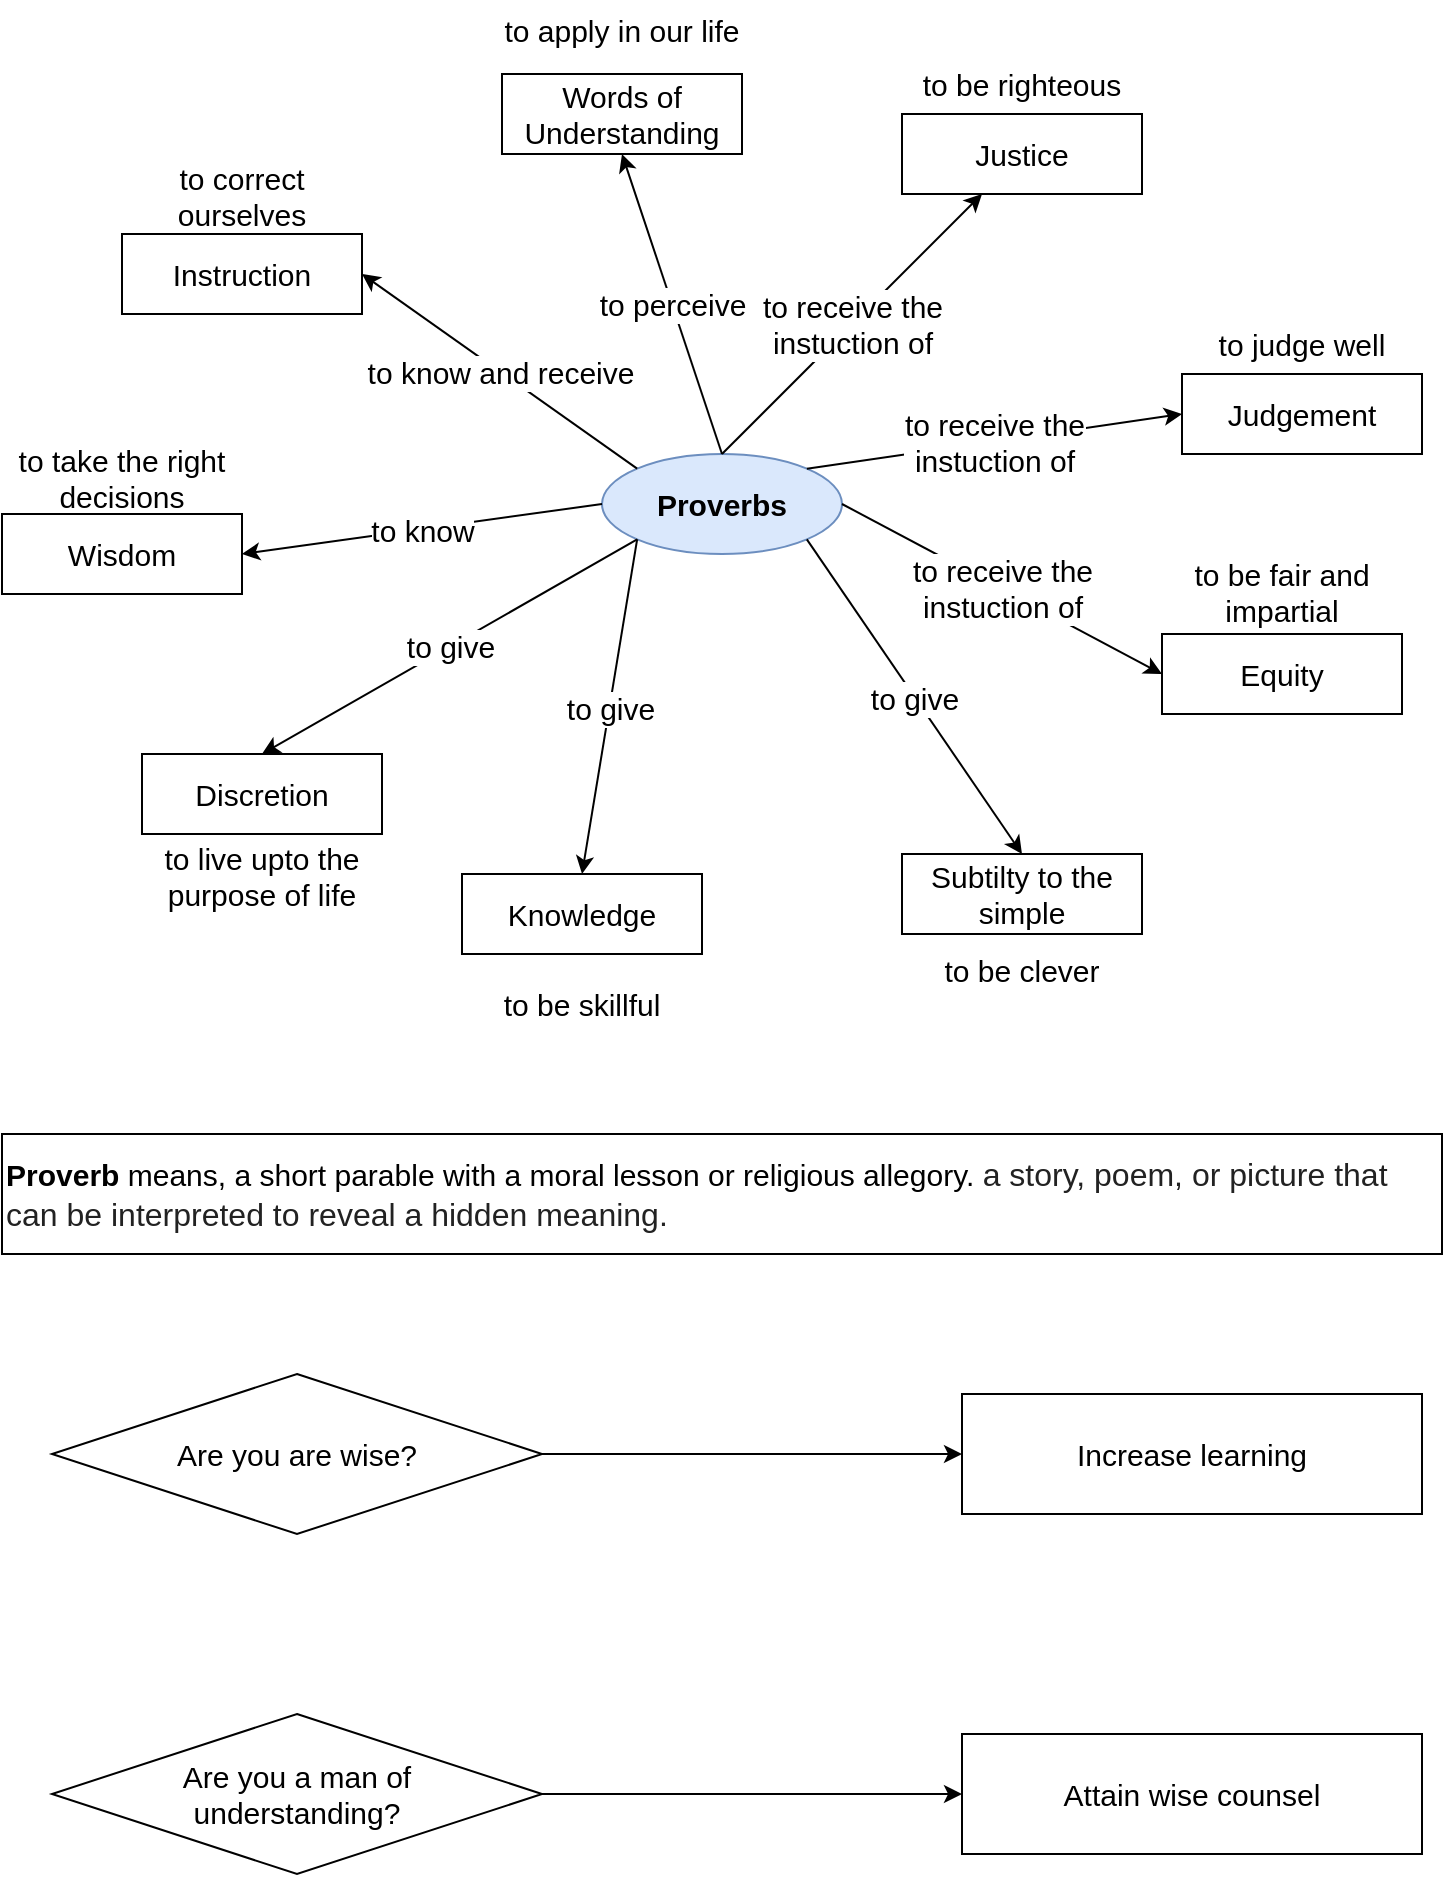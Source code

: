 <mxfile version="13.6.2" type="github" pages="2">
  <diagram id="l9aSIOzTZ0zmOrlnzWf0" name="Part 1">
    <mxGraphModel dx="796" dy="890" grid="1" gridSize="10" guides="1" tooltips="1" connect="1" arrows="1" fold="1" page="1" pageScale="1" pageWidth="827" pageHeight="1169" math="0" shadow="0">
      <root>
        <mxCell id="0" />
        <mxCell id="1" parent="0" />
        <mxCell id="Vb9XeBmEa4HjjeFpXvn_-1" value="Proverbs" style="ellipse;whiteSpace=wrap;html=1;fillColor=#dae8fc;strokeColor=#6c8ebf;fontStyle=1;fontSize=15;" vertex="1" parent="1">
          <mxGeometry x="355" y="320" width="120" height="50" as="geometry" />
        </mxCell>
        <mxCell id="Vb9XeBmEa4HjjeFpXvn_-2" value="Wisdom" style="rounded=0;whiteSpace=wrap;html=1;fontSize=15;" vertex="1" parent="1">
          <mxGeometry x="55" y="350" width="120" height="40" as="geometry" />
        </mxCell>
        <mxCell id="Vb9XeBmEa4HjjeFpXvn_-3" value="Instruction" style="rounded=0;whiteSpace=wrap;html=1;fontSize=15;" vertex="1" parent="1">
          <mxGeometry x="115" y="210" width="120" height="40" as="geometry" />
        </mxCell>
        <mxCell id="Vb9XeBmEa4HjjeFpXvn_-4" value="Words of Understanding" style="rounded=0;whiteSpace=wrap;html=1;fontSize=15;" vertex="1" parent="1">
          <mxGeometry x="305" y="130" width="120" height="40" as="geometry" />
        </mxCell>
        <mxCell id="Vb9XeBmEa4HjjeFpXvn_-5" value="Justice" style="rounded=0;whiteSpace=wrap;html=1;fontSize=15;" vertex="1" parent="1">
          <mxGeometry x="505" y="150" width="120" height="40" as="geometry" />
        </mxCell>
        <mxCell id="Vb9XeBmEa4HjjeFpXvn_-6" value="Judgement" style="rounded=0;whiteSpace=wrap;html=1;fontSize=15;" vertex="1" parent="1">
          <mxGeometry x="645" y="280" width="120" height="40" as="geometry" />
        </mxCell>
        <mxCell id="Vb9XeBmEa4HjjeFpXvn_-7" value="Subtilty to the simple" style="rounded=0;whiteSpace=wrap;html=1;fontSize=15;" vertex="1" parent="1">
          <mxGeometry x="505" y="520" width="120" height="40" as="geometry" />
        </mxCell>
        <mxCell id="Vb9XeBmEa4HjjeFpXvn_-8" value="Knowledge" style="rounded=0;whiteSpace=wrap;html=1;fontSize=15;" vertex="1" parent="1">
          <mxGeometry x="285" y="530" width="120" height="40" as="geometry" />
        </mxCell>
        <mxCell id="Vb9XeBmEa4HjjeFpXvn_-9" value="Discretion" style="rounded=0;whiteSpace=wrap;html=1;fontSize=15;" vertex="1" parent="1">
          <mxGeometry x="125" y="470" width="120" height="40" as="geometry" />
        </mxCell>
        <mxCell id="Vb9XeBmEa4HjjeFpXvn_-10" value="to know" style="endArrow=classic;html=1;fontSize=15;entryX=1;entryY=0.5;entryDx=0;entryDy=0;exitX=0;exitY=0.5;exitDx=0;exitDy=0;" edge="1" parent="1" source="Vb9XeBmEa4HjjeFpXvn_-1" target="Vb9XeBmEa4HjjeFpXvn_-2">
          <mxGeometry width="50" height="50" relative="1" as="geometry">
            <mxPoint x="85" y="500" as="sourcePoint" />
            <mxPoint x="135" y="450" as="targetPoint" />
          </mxGeometry>
        </mxCell>
        <mxCell id="Vb9XeBmEa4HjjeFpXvn_-11" value="to know and receive" style="endArrow=classic;html=1;fontSize=15;entryX=1;entryY=0.5;entryDx=0;entryDy=0;exitX=0;exitY=0;exitDx=0;exitDy=0;" edge="1" parent="1" source="Vb9XeBmEa4HjjeFpXvn_-1" target="Vb9XeBmEa4HjjeFpXvn_-3">
          <mxGeometry width="50" height="50" relative="1" as="geometry">
            <mxPoint x="85" y="540" as="sourcePoint" />
            <mxPoint x="135" y="490" as="targetPoint" />
          </mxGeometry>
        </mxCell>
        <mxCell id="Vb9XeBmEa4HjjeFpXvn_-12" value="to perceive" style="endArrow=classic;html=1;fontSize=15;entryX=0.5;entryY=1;entryDx=0;entryDy=0;exitX=0.5;exitY=0;exitDx=0;exitDy=0;" edge="1" parent="1" source="Vb9XeBmEa4HjjeFpXvn_-1" target="Vb9XeBmEa4HjjeFpXvn_-4">
          <mxGeometry width="50" height="50" relative="1" as="geometry">
            <mxPoint x="435" y="270" as="sourcePoint" />
            <mxPoint x="485" y="220" as="targetPoint" />
          </mxGeometry>
        </mxCell>
        <mxCell id="Vb9XeBmEa4HjjeFpXvn_-13" value="to receive the&lt;br&gt;instuction of" style="endArrow=classic;html=1;fontSize=15;exitX=0.5;exitY=0;exitDx=0;exitDy=0;" edge="1" parent="1" source="Vb9XeBmEa4HjjeFpXvn_-1" target="Vb9XeBmEa4HjjeFpXvn_-5">
          <mxGeometry width="50" height="50" relative="1" as="geometry">
            <mxPoint x="495" y="400" as="sourcePoint" />
            <mxPoint x="545" y="350" as="targetPoint" />
          </mxGeometry>
        </mxCell>
        <mxCell id="Vb9XeBmEa4HjjeFpXvn_-15" value="to receive the&lt;br&gt;instuction of" style="endArrow=classic;html=1;fontSize=15;exitX=1;exitY=0;exitDx=0;exitDy=0;entryX=0;entryY=0.5;entryDx=0;entryDy=0;" edge="1" parent="1" source="Vb9XeBmEa4HjjeFpXvn_-1" target="Vb9XeBmEa4HjjeFpXvn_-6">
          <mxGeometry width="50" height="50" relative="1" as="geometry">
            <mxPoint x="425" y="330.0" as="sourcePoint" />
            <mxPoint x="551.923" y="220.0" as="targetPoint" />
          </mxGeometry>
        </mxCell>
        <mxCell id="Vb9XeBmEa4HjjeFpXvn_-16" value="to give" style="endArrow=classic;html=1;fontSize=15;exitX=1;exitY=1;exitDx=0;exitDy=0;entryX=0.5;entryY=0;entryDx=0;entryDy=0;" edge="1" parent="1" source="Vb9XeBmEa4HjjeFpXvn_-1" target="Vb9XeBmEa4HjjeFpXvn_-7">
          <mxGeometry width="50" height="50" relative="1" as="geometry">
            <mxPoint x="435" y="340.0" as="sourcePoint" />
            <mxPoint x="561.923" y="230.0" as="targetPoint" />
          </mxGeometry>
        </mxCell>
        <mxCell id="Vb9XeBmEa4HjjeFpXvn_-18" value="to give" style="endArrow=classic;html=1;fontSize=15;exitX=0;exitY=1;exitDx=0;exitDy=0;entryX=0.5;entryY=0;entryDx=0;entryDy=0;" edge="1" parent="1" source="Vb9XeBmEa4HjjeFpXvn_-1" target="Vb9XeBmEa4HjjeFpXvn_-8">
          <mxGeometry width="50" height="50" relative="1" as="geometry">
            <mxPoint x="468.037" y="372.42" as="sourcePoint" />
            <mxPoint x="625" y="470.0" as="targetPoint" />
          </mxGeometry>
        </mxCell>
        <mxCell id="Vb9XeBmEa4HjjeFpXvn_-19" value="to give" style="endArrow=classic;html=1;fontSize=15;exitX=0;exitY=1;exitDx=0;exitDy=0;entryX=0.5;entryY=0;entryDx=0;entryDy=0;" edge="1" parent="1" source="Vb9XeBmEa4HjjeFpXvn_-1" target="Vb9XeBmEa4HjjeFpXvn_-9">
          <mxGeometry width="50" height="50" relative="1" as="geometry">
            <mxPoint x="478.037" y="382.42" as="sourcePoint" />
            <mxPoint x="635" y="480.0" as="targetPoint" />
          </mxGeometry>
        </mxCell>
        <mxCell id="Vb9XeBmEa4HjjeFpXvn_-20" value="Equity" style="rounded=0;whiteSpace=wrap;html=1;fontSize=15;" vertex="1" parent="1">
          <mxGeometry x="635" y="410" width="120" height="40" as="geometry" />
        </mxCell>
        <mxCell id="Vb9XeBmEa4HjjeFpXvn_-21" value="to receive the&lt;br&gt;instuction of" style="endArrow=classic;html=1;fontSize=15;exitX=1;exitY=0.5;exitDx=0;exitDy=0;entryX=0;entryY=0.5;entryDx=0;entryDy=0;" edge="1" parent="1" source="Vb9XeBmEa4HjjeFpXvn_-1" target="Vb9XeBmEa4HjjeFpXvn_-20">
          <mxGeometry width="50" height="50" relative="1" as="geometry">
            <mxPoint x="468.037" y="337.58" as="sourcePoint" />
            <mxPoint x="655" y="310.0" as="targetPoint" />
          </mxGeometry>
        </mxCell>
        <mxCell id="Vb9XeBmEa4HjjeFpXvn_-22" value="to take the right decisions" style="text;html=1;strokeColor=none;fillColor=none;align=center;verticalAlign=middle;whiteSpace=wrap;rounded=0;fontSize=15;" vertex="1" parent="1">
          <mxGeometry x="55" y="317" width="120" height="30" as="geometry" />
        </mxCell>
        <mxCell id="Vb9XeBmEa4HjjeFpXvn_-23" value="to correct ourselves" style="text;html=1;strokeColor=none;fillColor=none;align=center;verticalAlign=middle;whiteSpace=wrap;rounded=0;fontSize=15;" vertex="1" parent="1">
          <mxGeometry x="115" y="176" width="120" height="30" as="geometry" />
        </mxCell>
        <mxCell id="Vb9XeBmEa4HjjeFpXvn_-24" value="to apply in our life" style="text;html=1;strokeColor=none;fillColor=none;align=center;verticalAlign=middle;whiteSpace=wrap;rounded=0;fontSize=15;" vertex="1" parent="1">
          <mxGeometry x="305" y="93" width="120" height="30" as="geometry" />
        </mxCell>
        <mxCell id="Vb9XeBmEa4HjjeFpXvn_-25" value="to be righteous" style="text;html=1;strokeColor=none;fillColor=none;align=center;verticalAlign=middle;whiteSpace=wrap;rounded=0;fontSize=15;" vertex="1" parent="1">
          <mxGeometry x="505" y="120" width="120" height="30" as="geometry" />
        </mxCell>
        <mxCell id="Vb9XeBmEa4HjjeFpXvn_-26" value="to judge well" style="text;html=1;strokeColor=none;fillColor=none;align=center;verticalAlign=middle;whiteSpace=wrap;rounded=0;fontSize=15;" vertex="1" parent="1">
          <mxGeometry x="645" y="250" width="120" height="30" as="geometry" />
        </mxCell>
        <mxCell id="Vb9XeBmEa4HjjeFpXvn_-27" value="to be fair and impartial" style="text;html=1;strokeColor=none;fillColor=none;align=center;verticalAlign=middle;whiteSpace=wrap;rounded=0;fontSize=15;" vertex="1" parent="1">
          <mxGeometry x="635" y="374" width="120" height="30" as="geometry" />
        </mxCell>
        <mxCell id="Vb9XeBmEa4HjjeFpXvn_-28" value="to be clever" style="text;html=1;strokeColor=none;fillColor=none;align=center;verticalAlign=middle;whiteSpace=wrap;rounded=0;fontSize=15;" vertex="1" parent="1">
          <mxGeometry x="505" y="563" width="120" height="30" as="geometry" />
        </mxCell>
        <mxCell id="Vb9XeBmEa4HjjeFpXvn_-29" value="to live upto the purpose of life" style="text;html=1;strokeColor=none;fillColor=none;align=center;verticalAlign=middle;whiteSpace=wrap;rounded=0;fontSize=15;" vertex="1" parent="1">
          <mxGeometry x="125" y="516" width="120" height="30" as="geometry" />
        </mxCell>
        <mxCell id="Vb9XeBmEa4HjjeFpXvn_-30" value="to be skillful" style="text;html=1;strokeColor=none;fillColor=none;align=center;verticalAlign=middle;whiteSpace=wrap;rounded=0;fontSize=15;" vertex="1" parent="1">
          <mxGeometry x="285" y="580" width="120" height="30" as="geometry" />
        </mxCell>
        <mxCell id="Vb9XeBmEa4HjjeFpXvn_-31" value="&lt;b&gt;Proverb&lt;/b&gt; means, a short parable with a moral lesson or religious allegory.&amp;nbsp;&lt;span style=&quot;color: rgb(34 , 34 , 34) ; font-family: &amp;#34;arial&amp;#34; , sans-serif ; background-color: rgb(255 , 255 , 255)&quot;&gt;&lt;font style=&quot;font-size: 16px&quot;&gt;a story, poem, or picture that can be interpreted to reveal a hidden meaning.&lt;/font&gt;&lt;/span&gt;" style="rounded=0;whiteSpace=wrap;html=1;fontSize=15;align=left;" vertex="1" parent="1">
          <mxGeometry x="55" y="660" width="720" height="60" as="geometry" />
        </mxCell>
        <mxCell id="Vb9XeBmEa4HjjeFpXvn_-32" value="Are you are wise?" style="rhombus;whiteSpace=wrap;html=1;fontSize=15;" vertex="1" parent="1">
          <mxGeometry x="80" y="780" width="245" height="80" as="geometry" />
        </mxCell>
        <mxCell id="Vb9XeBmEa4HjjeFpXvn_-33" value="Increase learning" style="rounded=0;whiteSpace=wrap;html=1;fontSize=15;" vertex="1" parent="1">
          <mxGeometry x="535" y="790" width="230" height="60" as="geometry" />
        </mxCell>
        <mxCell id="Vb9XeBmEa4HjjeFpXvn_-34" value="" style="endArrow=classic;html=1;fontSize=15;entryX=0;entryY=0.5;entryDx=0;entryDy=0;exitX=1;exitY=0.5;exitDx=0;exitDy=0;" edge="1" parent="1" source="Vb9XeBmEa4HjjeFpXvn_-32" target="Vb9XeBmEa4HjjeFpXvn_-33">
          <mxGeometry width="50" height="50" relative="1" as="geometry">
            <mxPoint x="405" y="870" as="sourcePoint" />
            <mxPoint x="455" y="820" as="targetPoint" />
          </mxGeometry>
        </mxCell>
        <mxCell id="Vb9XeBmEa4HjjeFpXvn_-35" value="Are you a man of &lt;br&gt;understanding?" style="rhombus;whiteSpace=wrap;html=1;fontSize=15;" vertex="1" parent="1">
          <mxGeometry x="80" y="950" width="245" height="80" as="geometry" />
        </mxCell>
        <mxCell id="Vb9XeBmEa4HjjeFpXvn_-36" value="Attain wise counsel" style="rounded=0;whiteSpace=wrap;html=1;fontSize=15;" vertex="1" parent="1">
          <mxGeometry x="535" y="960" width="230" height="60" as="geometry" />
        </mxCell>
        <mxCell id="Vb9XeBmEa4HjjeFpXvn_-37" value="" style="endArrow=classic;html=1;fontSize=15;entryX=0;entryY=0.5;entryDx=0;entryDy=0;exitX=1;exitY=0.5;exitDx=0;exitDy=0;" edge="1" parent="1" source="Vb9XeBmEa4HjjeFpXvn_-35" target="Vb9XeBmEa4HjjeFpXvn_-36">
          <mxGeometry width="50" height="50" relative="1" as="geometry">
            <mxPoint x="405" y="1040" as="sourcePoint" />
            <mxPoint x="455" y="990" as="targetPoint" />
          </mxGeometry>
        </mxCell>
      </root>
    </mxGraphModel>
  </diagram>
  <diagram id="zVev92LC6UfB8uBZZyji" name="Part 2">
    <mxGraphModel dx="796" dy="890" grid="1" gridSize="10" guides="1" tooltips="1" connect="1" arrows="1" fold="1" page="1" pageScale="1" pageWidth="827" pageHeight="1169" math="0" shadow="0">
      <root>
        <mxCell id="oY4MeGAaLE-Bwo-GjHBD-0" />
        <mxCell id="oY4MeGAaLE-Bwo-GjHBD-1" parent="oY4MeGAaLE-Bwo-GjHBD-0" />
        <mxCell id="oY4MeGAaLE-Bwo-GjHBD-2" value="" style="shape=flexArrow;endArrow=classic;html=1;fontSize=15;shadow=0;sketch=1;" edge="1" parent="oY4MeGAaLE-Bwo-GjHBD-1">
          <mxGeometry width="50" height="50" relative="1" as="geometry">
            <mxPoint x="100" y="255" as="sourcePoint" />
            <mxPoint x="100" y="45" as="targetPoint" />
          </mxGeometry>
        </mxCell>
        <mxCell id="oY4MeGAaLE-Bwo-GjHBD-4" value="Steps to be wise" style="text;html=1;strokeColor=none;fillColor=none;align=center;verticalAlign=middle;whiteSpace=wrap;rounded=0;fontSize=15;rotation=-90;" vertex="1" parent="oY4MeGAaLE-Bwo-GjHBD-1">
          <mxGeometry x="10" y="150" width="140" height="20" as="geometry" />
        </mxCell>
        <mxCell id="oY4MeGAaLE-Bwo-GjHBD-5" value="Fear of the Lord" style="rounded=0;whiteSpace=wrap;html=1;fontSize=15;fillColor=#dae8fc;strokeColor=#6c8ebf;fontStyle=1" vertex="1" parent="oY4MeGAaLE-Bwo-GjHBD-1">
          <mxGeometry x="120" y="190" width="200" height="40" as="geometry" />
        </mxCell>
        <mxCell id="oY4MeGAaLE-Bwo-GjHBD-6" value="Knowledge" style="rounded=0;whiteSpace=wrap;html=1;fontSize=15;fillColor=#fff2cc;strokeColor=#d6b656;fontStyle=1" vertex="1" parent="oY4MeGAaLE-Bwo-GjHBD-1">
          <mxGeometry x="120" y="140" width="200" height="40" as="geometry" />
        </mxCell>
        <mxCell id="oY4MeGAaLE-Bwo-GjHBD-7" value="Wisdom" style="rounded=0;whiteSpace=wrap;html=1;fontSize=15;fillColor=#d5e8d4;strokeColor=#82b366;fontStyle=1" vertex="1" parent="oY4MeGAaLE-Bwo-GjHBD-1">
          <mxGeometry x="120" y="90" width="200" height="40" as="geometry" />
        </mxCell>
        <mxCell id="oY4MeGAaLE-Bwo-GjHBD-8" value="" style="shape=image;html=1;verticalAlign=top;verticalLabelPosition=bottom;labelBackgroundColor=#ffffff;imageAspect=0;aspect=fixed;image=https://cdn3.iconfinder.com/data/icons/google-material-design-icons/48/ic_filter_2_48px-128.png;fontSize=15;" vertex="1" parent="oY4MeGAaLE-Bwo-GjHBD-1">
          <mxGeometry x="130" y="150" width="25" height="25" as="geometry" />
        </mxCell>
        <mxCell id="oY4MeGAaLE-Bwo-GjHBD-9" value="" style="shape=image;html=1;verticalAlign=top;verticalLabelPosition=bottom;labelBackgroundColor=#ffffff;imageAspect=0;aspect=fixed;image=https://cdn3.iconfinder.com/data/icons/google-material-design-icons/48/ic_filter_3_48px-128.png;fontSize=15;" vertex="1" parent="oY4MeGAaLE-Bwo-GjHBD-1">
          <mxGeometry x="128.5" y="96" width="28" height="28" as="geometry" />
        </mxCell>
        <mxCell id="oY4MeGAaLE-Bwo-GjHBD-10" value="" style="shape=image;html=1;verticalAlign=top;verticalLabelPosition=bottom;labelBackgroundColor=#ffffff;imageAspect=0;aspect=fixed;image=https://cdn3.iconfinder.com/data/icons/google-material-design-icons/48/ic_filter_1_48px-128.png;fontSize=15;" vertex="1" parent="oY4MeGAaLE-Bwo-GjHBD-1">
          <mxGeometry x="130" y="197.5" width="25" height="25" as="geometry" />
        </mxCell>
        <mxCell id="oY4MeGAaLE-Bwo-GjHBD-11" value="Sinner" style="shape=umlActor;verticalLabelPosition=bottom;verticalAlign=top;html=1;outlineConnect=0;fontSize=15;fontStyle=1" vertex="1" parent="oY4MeGAaLE-Bwo-GjHBD-1">
          <mxGeometry x="80" y="518" width="70" height="140" as="geometry" />
        </mxCell>
        <mxCell id="oY4MeGAaLE-Bwo-GjHBD-20" value="entices&lt;br&gt;traps" style="endArrow=classic;html=1;shadow=0;fontSize=15;entryX=0.07;entryY=0.4;entryDx=0;entryDy=0;entryPerimeter=0;exitX=0.5;exitY=0.5;exitDx=0;exitDy=0;exitPerimeter=0;" edge="1" parent="oY4MeGAaLE-Bwo-GjHBD-1" source="oY4MeGAaLE-Bwo-GjHBD-11" target="oY4MeGAaLE-Bwo-GjHBD-18">
          <mxGeometry width="50" height="50" relative="1" as="geometry">
            <mxPoint x="200" y="708" as="sourcePoint" />
            <mxPoint x="250" y="658" as="targetPoint" />
          </mxGeometry>
        </mxCell>
        <mxCell id="oY4MeGAaLE-Bwo-GjHBD-21" value="" style="group" vertex="1" connectable="0" parent="oY4MeGAaLE-Bwo-GjHBD-1">
          <mxGeometry x="380" y="450" width="420" height="325" as="geometry" />
        </mxCell>
        <mxCell id="oY4MeGAaLE-Bwo-GjHBD-18" value="" style="ellipse;shape=cloud;whiteSpace=wrap;html=1;fontSize=15;fillColor=#f5f5f5;strokeColor=#666666;fontColor=#333333;" vertex="1" parent="oY4MeGAaLE-Bwo-GjHBD-21">
          <mxGeometry width="420" height="310" as="geometry" />
        </mxCell>
        <mxCell id="oY4MeGAaLE-Bwo-GjHBD-12" value="" style="shape=umlActor;verticalLabelPosition=bottom;verticalAlign=top;html=1;outlineConnect=0;fontSize=15;" vertex="1" parent="oY4MeGAaLE-Bwo-GjHBD-21">
          <mxGeometry x="220" y="65" width="30" height="60" as="geometry" />
        </mxCell>
        <mxCell id="oY4MeGAaLE-Bwo-GjHBD-13" value="" style="shape=umlActor;verticalLabelPosition=bottom;verticalAlign=top;html=1;outlineConnect=0;fontSize=15;" vertex="1" parent="oY4MeGAaLE-Bwo-GjHBD-21">
          <mxGeometry x="290" y="125" width="30" height="60" as="geometry" />
        </mxCell>
        <mxCell id="oY4MeGAaLE-Bwo-GjHBD-14" value="" style="shape=umlActor;verticalLabelPosition=bottom;verticalAlign=top;html=1;outlineConnect=0;fontSize=15;" vertex="1" parent="oY4MeGAaLE-Bwo-GjHBD-21">
          <mxGeometry x="180" y="125" width="30" height="60" as="geometry" />
        </mxCell>
        <mxCell id="oY4MeGAaLE-Bwo-GjHBD-15" value="" style="shape=umlActor;verticalLabelPosition=bottom;verticalAlign=top;html=1;outlineConnect=0;fontSize=15;" vertex="1" parent="oY4MeGAaLE-Bwo-GjHBD-21">
          <mxGeometry x="110" y="175" width="30" height="60" as="geometry" />
        </mxCell>
        <mxCell id="oY4MeGAaLE-Bwo-GjHBD-16" value="" style="shape=umlActor;verticalLabelPosition=bottom;verticalAlign=top;html=1;outlineConnect=0;fontSize=15;" vertex="1" parent="oY4MeGAaLE-Bwo-GjHBD-21">
          <mxGeometry x="230" y="205" width="30" height="60" as="geometry" />
        </mxCell>
        <mxCell id="oY4MeGAaLE-Bwo-GjHBD-17" value="" style="shape=umlActor;verticalLabelPosition=bottom;verticalAlign=top;html=1;outlineConnect=0;fontSize=15;" vertex="1" parent="oY4MeGAaLE-Bwo-GjHBD-21">
          <mxGeometry x="120" y="85" width="30" height="60" as="geometry" />
        </mxCell>
        <mxCell id="oY4MeGAaLE-Bwo-GjHBD-19" value="Believers" style="text;html=1;strokeColor=none;fillColor=none;align=center;verticalAlign=middle;whiteSpace=wrap;rounded=0;fontSize=15;fontStyle=1" vertex="1" parent="oY4MeGAaLE-Bwo-GjHBD-21">
          <mxGeometry x="160" y="305" width="150" height="20" as="geometry" />
        </mxCell>
        <mxCell id="oY4MeGAaLE-Bwo-GjHBD-23" value="&lt;ol&gt;&lt;li&gt;To kill innocents for fun. Mocking, teasing for fun is also like this only.&lt;/li&gt;&lt;li&gt;To destroy people with cunning plans.&lt;/li&gt;&lt;li&gt;Steal and gather wealth in wrong ways.&lt;/li&gt;&lt;li&gt;Form a wicked group and get involved in bad things.&amp;nbsp;&lt;/li&gt;&lt;/ol&gt;" style="text;html=1;strokeColor=none;fillColor=none;align=left;verticalAlign=top;whiteSpace=wrap;rounded=0;fontSize=15;" vertex="1" parent="oY4MeGAaLE-Bwo-GjHBD-1">
          <mxGeometry x="160" y="598" width="220" height="273" as="geometry" />
        </mxCell>
      </root>
    </mxGraphModel>
  </diagram>
</mxfile>
